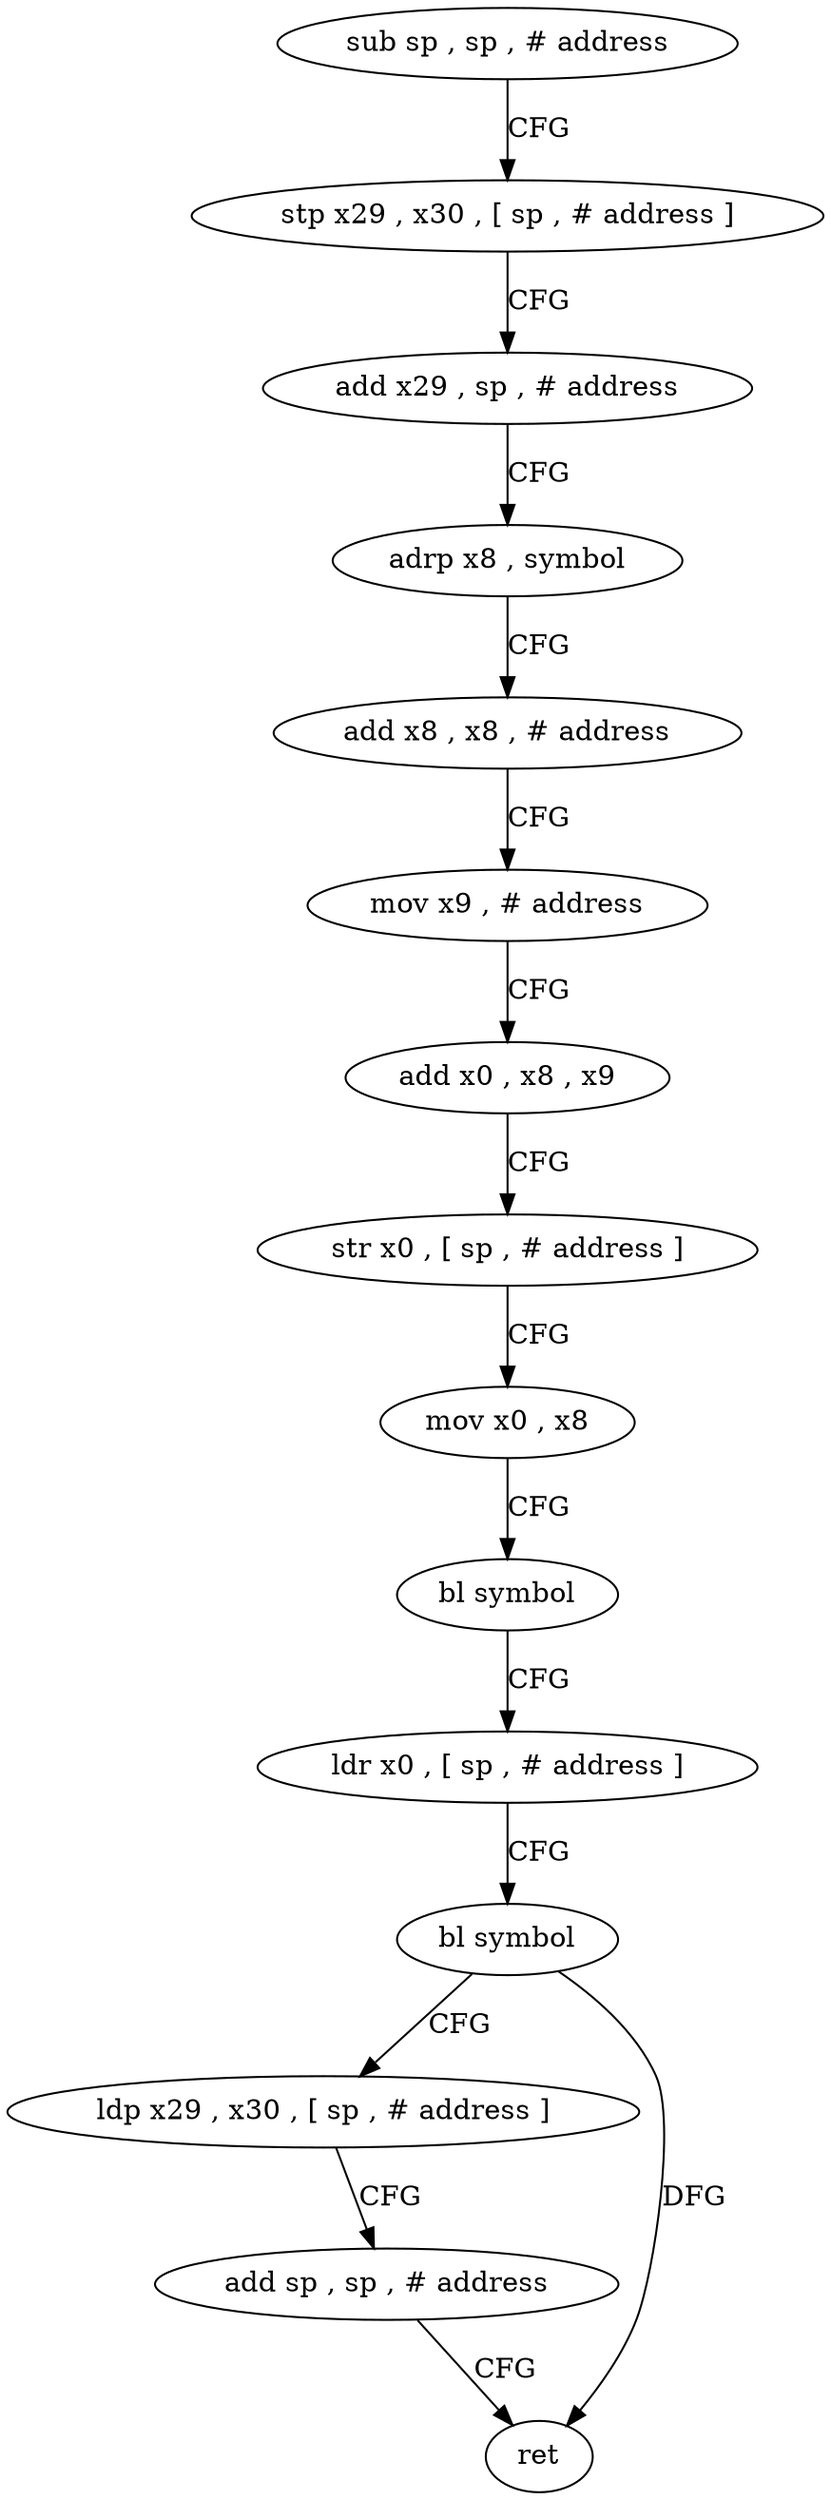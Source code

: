 digraph "func" {
"4222932" [label = "sub sp , sp , # address" ]
"4222936" [label = "stp x29 , x30 , [ sp , # address ]" ]
"4222940" [label = "add x29 , sp , # address" ]
"4222944" [label = "adrp x8 , symbol" ]
"4222948" [label = "add x8 , x8 , # address" ]
"4222952" [label = "mov x9 , # address" ]
"4222956" [label = "add x0 , x8 , x9" ]
"4222960" [label = "str x0 , [ sp , # address ]" ]
"4222964" [label = "mov x0 , x8" ]
"4222968" [label = "bl symbol" ]
"4222972" [label = "ldr x0 , [ sp , # address ]" ]
"4222976" [label = "bl symbol" ]
"4222980" [label = "ldp x29 , x30 , [ sp , # address ]" ]
"4222984" [label = "add sp , sp , # address" ]
"4222988" [label = "ret" ]
"4222932" -> "4222936" [ label = "CFG" ]
"4222936" -> "4222940" [ label = "CFG" ]
"4222940" -> "4222944" [ label = "CFG" ]
"4222944" -> "4222948" [ label = "CFG" ]
"4222948" -> "4222952" [ label = "CFG" ]
"4222952" -> "4222956" [ label = "CFG" ]
"4222956" -> "4222960" [ label = "CFG" ]
"4222960" -> "4222964" [ label = "CFG" ]
"4222964" -> "4222968" [ label = "CFG" ]
"4222968" -> "4222972" [ label = "CFG" ]
"4222972" -> "4222976" [ label = "CFG" ]
"4222976" -> "4222980" [ label = "CFG" ]
"4222976" -> "4222988" [ label = "DFG" ]
"4222980" -> "4222984" [ label = "CFG" ]
"4222984" -> "4222988" [ label = "CFG" ]
}

